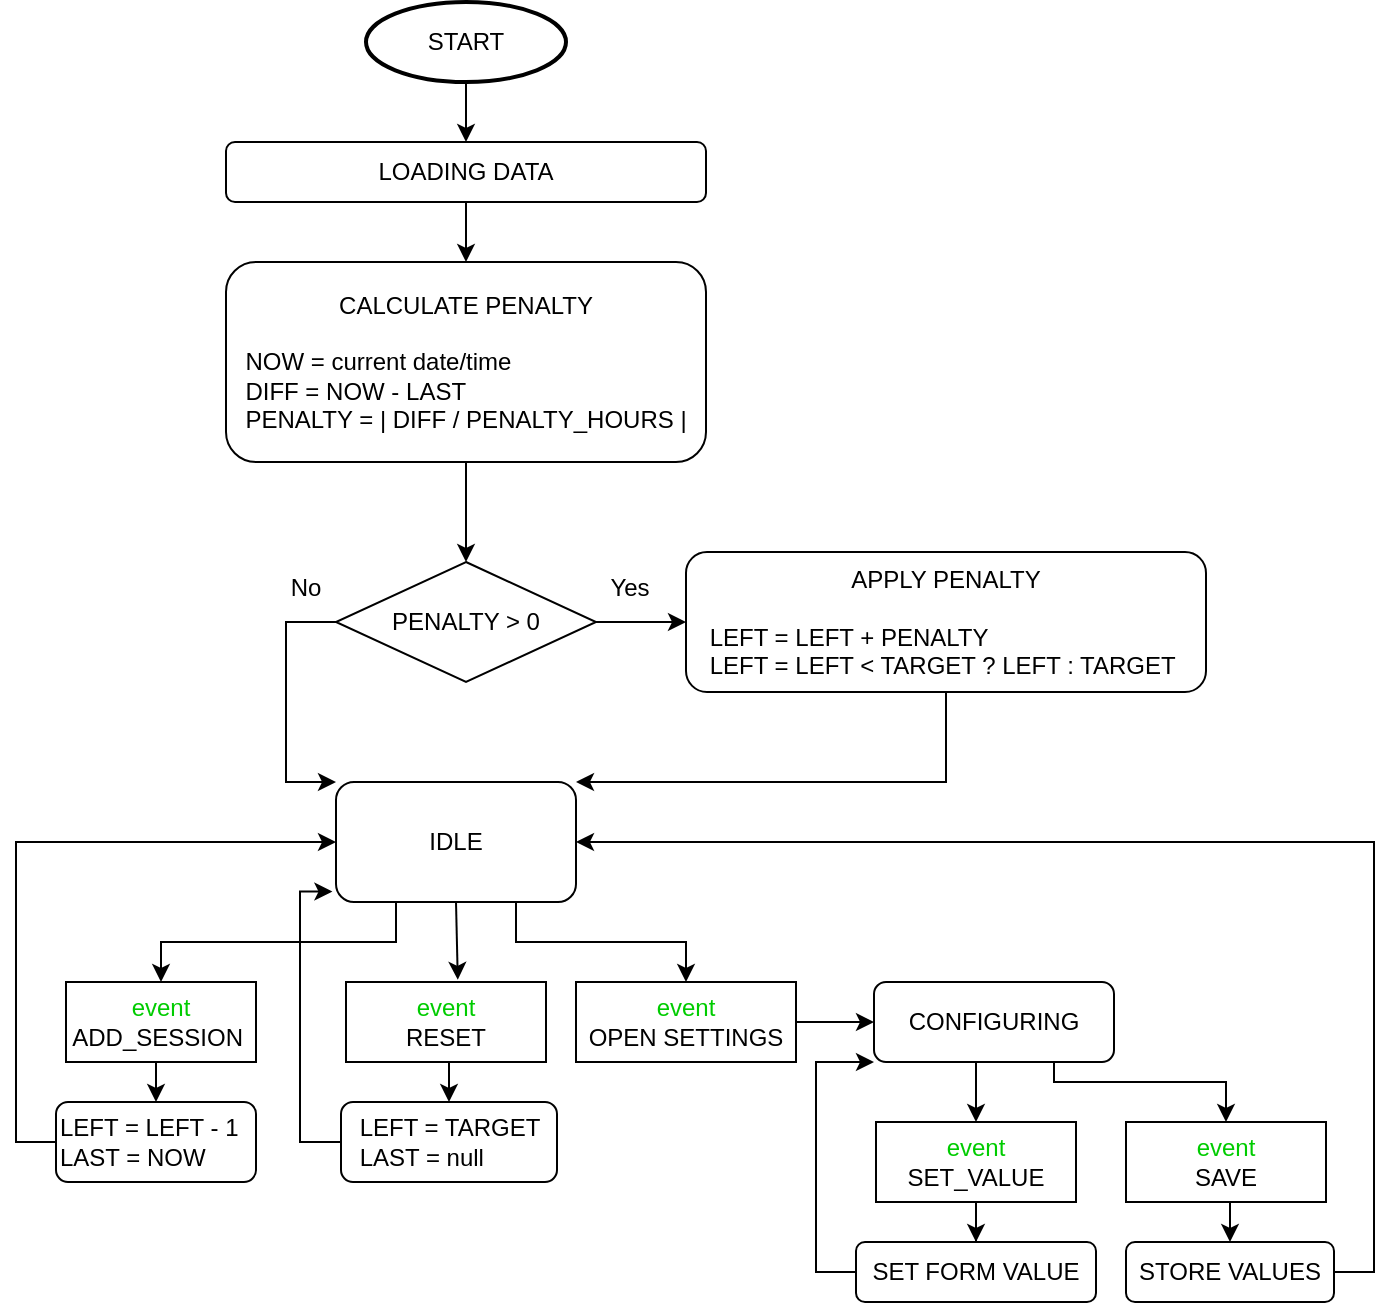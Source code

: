 <mxfile version="21.6.8" type="device">
  <diagram name="Page-1" id="mcRTRes-1u1mqIyFUNdD">
    <mxGraphModel dx="1077" dy="715" grid="1" gridSize="10" guides="1" tooltips="1" connect="1" arrows="1" fold="1" page="1" pageScale="1" pageWidth="850" pageHeight="1100" math="0" shadow="0">
      <root>
        <object label="" TEST="123" id="0">
          <mxCell />
        </object>
        <mxCell id="1" parent="0" />
        <mxCell id="CmaM7BrwZhrT8s6MbCeT-8" style="edgeStyle=orthogonalEdgeStyle;rounded=0;orthogonalLoop=1;jettySize=auto;html=1;exitX=0.5;exitY=1;exitDx=0;exitDy=0;entryX=0.5;entryY=0;entryDx=0;entryDy=0;fontSize=12;" edge="1" parent="1" source="CmaM7BrwZhrT8s6MbCeT-3" target="CmaM7BrwZhrT8s6MbCeT-7">
          <mxGeometry relative="1" as="geometry" />
        </mxCell>
        <mxCell id="CmaM7BrwZhrT8s6MbCeT-3" value="LOADING DATA" style="rounded=1;whiteSpace=wrap;html=1;fontSize=12;" vertex="1" parent="1">
          <mxGeometry x="146" y="80" width="240" height="30" as="geometry" />
        </mxCell>
        <mxCell id="CmaM7BrwZhrT8s6MbCeT-10" style="edgeStyle=orthogonalEdgeStyle;rounded=0;orthogonalLoop=1;jettySize=auto;html=1;exitX=0.5;exitY=1;exitDx=0;exitDy=0;fontSize=12;entryX=0.5;entryY=0;entryDx=0;entryDy=0;" edge="1" parent="1" source="CmaM7BrwZhrT8s6MbCeT-7" target="CmaM7BrwZhrT8s6MbCeT-12">
          <mxGeometry relative="1" as="geometry">
            <mxPoint x="266" y="270" as="targetPoint" />
          </mxGeometry>
        </mxCell>
        <mxCell id="CmaM7BrwZhrT8s6MbCeT-7" value="CALCULATE PENALTY&lt;br&gt;&lt;br&gt;&lt;div style=&quot;text-align: left;&quot;&gt;&lt;span style=&quot;background-color: initial;&quot;&gt;NOW = current date/time&lt;/span&gt;&lt;/div&gt;&lt;div style=&quot;text-align: left;&quot;&gt;&lt;span style=&quot;background-color: initial;&quot;&gt;DIFF = NOW - LAST&lt;/span&gt;&lt;/div&gt;&lt;div style=&quot;text-align: left;&quot;&gt;PENALTY = | DIFF / PENALTY_HOURS |&lt;span style=&quot;background-color: initial;&quot;&gt;&lt;br&gt;&lt;/span&gt;&lt;/div&gt;" style="rounded=1;whiteSpace=wrap;html=1;fontSize=12;" vertex="1" parent="1">
          <mxGeometry x="146" y="140" width="240" height="100" as="geometry" />
        </mxCell>
        <mxCell id="CmaM7BrwZhrT8s6MbCeT-30" style="edgeStyle=orthogonalEdgeStyle;rounded=0;orthogonalLoop=1;jettySize=auto;html=1;entryX=1;entryY=0;entryDx=0;entryDy=0;" edge="1" parent="1" source="CmaM7BrwZhrT8s6MbCeT-11" target="CmaM7BrwZhrT8s6MbCeT-29">
          <mxGeometry relative="1" as="geometry">
            <Array as="points">
              <mxPoint x="506" y="400" />
            </Array>
          </mxGeometry>
        </mxCell>
        <mxCell id="CmaM7BrwZhrT8s6MbCeT-11" value="APPLY PENALTY&lt;br&gt;&lt;br&gt;&lt;div style=&quot;text-align: left;&quot;&gt;&lt;span style=&quot;background-color: initial;&quot;&gt;LEFT = LEFT + PENALTY&lt;/span&gt;&lt;/div&gt;&lt;div style=&quot;text-align: left;&quot;&gt;&lt;span style=&quot;background-color: initial;&quot;&gt;LEFT = LEFT &amp;lt; TARGET ? LEFT : TARGET&amp;nbsp;&lt;/span&gt;&lt;/div&gt;" style="rounded=1;whiteSpace=wrap;html=1;fontSize=12;" vertex="1" parent="1">
          <mxGeometry x="376" y="285" width="260" height="70" as="geometry" />
        </mxCell>
        <mxCell id="CmaM7BrwZhrT8s6MbCeT-28" style="edgeStyle=orthogonalEdgeStyle;rounded=0;orthogonalLoop=1;jettySize=auto;html=1;exitX=1;exitY=0.5;exitDx=0;exitDy=0;entryX=0;entryY=0.5;entryDx=0;entryDy=0;" edge="1" parent="1" source="CmaM7BrwZhrT8s6MbCeT-12" target="CmaM7BrwZhrT8s6MbCeT-11">
          <mxGeometry relative="1" as="geometry" />
        </mxCell>
        <mxCell id="CmaM7BrwZhrT8s6MbCeT-33" style="edgeStyle=orthogonalEdgeStyle;rounded=0;orthogonalLoop=1;jettySize=auto;html=1;entryX=0;entryY=0;entryDx=0;entryDy=0;" edge="1" parent="1" target="CmaM7BrwZhrT8s6MbCeT-29">
          <mxGeometry relative="1" as="geometry">
            <mxPoint x="201.005" y="320.034" as="sourcePoint" />
            <mxPoint x="200.93" y="430" as="targetPoint" />
            <Array as="points">
              <mxPoint x="176" y="320" />
              <mxPoint x="176" y="400" />
            </Array>
          </mxGeometry>
        </mxCell>
        <mxCell id="CmaM7BrwZhrT8s6MbCeT-12" value="&lt;font style=&quot;font-size: 12px;&quot;&gt;PENALTY &amp;gt; 0&lt;/font&gt;" style="rhombus;whiteSpace=wrap;html=1;fontSize=12;" vertex="1" parent="1">
          <mxGeometry x="201" y="290" width="130" height="60" as="geometry" />
        </mxCell>
        <mxCell id="CmaM7BrwZhrT8s6MbCeT-16" value="No" style="text;html=1;strokeColor=none;fillColor=none;align=center;verticalAlign=middle;whiteSpace=wrap;rounded=0;" vertex="1" parent="1">
          <mxGeometry x="176" y="293" width="20" height="20" as="geometry" />
        </mxCell>
        <mxCell id="CmaM7BrwZhrT8s6MbCeT-17" value="Yes" style="text;html=1;strokeColor=none;fillColor=none;align=center;verticalAlign=middle;whiteSpace=wrap;rounded=0;" vertex="1" parent="1">
          <mxGeometry x="318" y="293" width="60" height="20" as="geometry" />
        </mxCell>
        <mxCell id="CmaM7BrwZhrT8s6MbCeT-23" style="edgeStyle=orthogonalEdgeStyle;rounded=0;orthogonalLoop=1;jettySize=auto;html=1;exitX=0.5;exitY=1;exitDx=0;exitDy=0;" edge="1" parent="1" source="CmaM7BrwZhrT8s6MbCeT-12" target="CmaM7BrwZhrT8s6MbCeT-12">
          <mxGeometry relative="1" as="geometry" />
        </mxCell>
        <mxCell id="CmaM7BrwZhrT8s6MbCeT-29" value="IDLE" style="rounded=1;whiteSpace=wrap;html=1;" vertex="1" parent="1">
          <mxGeometry x="201" y="400" width="120" height="60" as="geometry" />
        </mxCell>
        <mxCell id="CmaM7BrwZhrT8s6MbCeT-6" style="edgeStyle=orthogonalEdgeStyle;rounded=0;orthogonalLoop=1;jettySize=auto;html=1;exitX=0.5;exitY=1;exitDx=0;exitDy=0;exitPerimeter=0;entryX=0.5;entryY=0;entryDx=0;entryDy=0;fontSize=12;" edge="1" parent="1" source="CmaM7BrwZhrT8s6MbCeT-1" target="CmaM7BrwZhrT8s6MbCeT-3">
          <mxGeometry relative="1" as="geometry" />
        </mxCell>
        <mxCell id="CmaM7BrwZhrT8s6MbCeT-1" value="START" style="strokeWidth=2;html=1;shape=mxgraph.flowchart.start_1;whiteSpace=wrap;fontSize=12;" vertex="1" parent="1">
          <mxGeometry x="216" y="10" width="100" height="40" as="geometry" />
        </mxCell>
        <mxCell id="CmaM7BrwZhrT8s6MbCeT-38" style="edgeStyle=orthogonalEdgeStyle;rounded=0;orthogonalLoop=1;jettySize=auto;html=1;exitX=0.25;exitY=1;exitDx=0;exitDy=0;entryX=0.5;entryY=0;entryDx=0;entryDy=0;" edge="1" parent="1" source="CmaM7BrwZhrT8s6MbCeT-29" target="CmaM7BrwZhrT8s6MbCeT-32">
          <mxGeometry relative="1" as="geometry" />
        </mxCell>
        <mxCell id="CmaM7BrwZhrT8s6MbCeT-39" style="edgeStyle=orthogonalEdgeStyle;rounded=0;orthogonalLoop=1;jettySize=auto;html=1;exitX=0.5;exitY=1;exitDx=0;exitDy=0;entryX=0.559;entryY=-0.027;entryDx=0;entryDy=0;entryPerimeter=0;" edge="1" parent="1" source="CmaM7BrwZhrT8s6MbCeT-29" target="CmaM7BrwZhrT8s6MbCeT-35">
          <mxGeometry relative="1" as="geometry" />
        </mxCell>
        <mxCell id="CmaM7BrwZhrT8s6MbCeT-40" style="edgeStyle=orthogonalEdgeStyle;rounded=0;orthogonalLoop=1;jettySize=auto;html=1;exitX=0.75;exitY=1;exitDx=0;exitDy=0;" edge="1" parent="1" source="CmaM7BrwZhrT8s6MbCeT-29" target="CmaM7BrwZhrT8s6MbCeT-37">
          <mxGeometry relative="1" as="geometry" />
        </mxCell>
        <mxCell id="CmaM7BrwZhrT8s6MbCeT-50" style="edgeStyle=orthogonalEdgeStyle;rounded=0;orthogonalLoop=1;jettySize=auto;html=1;exitX=0.5;exitY=1;exitDx=0;exitDy=0;entryX=0.5;entryY=0;entryDx=0;entryDy=0;" edge="1" parent="1" source="CmaM7BrwZhrT8s6MbCeT-32" target="CmaM7BrwZhrT8s6MbCeT-49">
          <mxGeometry relative="1" as="geometry" />
        </mxCell>
        <mxCell id="CmaM7BrwZhrT8s6MbCeT-32" value="&lt;font color=&quot;#00cc00&quot;&gt;event&lt;/font&gt;&lt;br&gt;ADD_SESSION&amp;nbsp;" style="rounded=0;whiteSpace=wrap;html=1;" vertex="1" parent="1">
          <mxGeometry x="66" y="500" width="95" height="40" as="geometry" />
        </mxCell>
        <mxCell id="CmaM7BrwZhrT8s6MbCeT-47" style="edgeStyle=orthogonalEdgeStyle;rounded=0;orthogonalLoop=1;jettySize=auto;html=1;exitX=0.5;exitY=1;exitDx=0;exitDy=0;entryX=0.5;entryY=0;entryDx=0;entryDy=0;" edge="1" parent="1" source="CmaM7BrwZhrT8s6MbCeT-35" target="CmaM7BrwZhrT8s6MbCeT-46">
          <mxGeometry relative="1" as="geometry" />
        </mxCell>
        <mxCell id="CmaM7BrwZhrT8s6MbCeT-35" value="&lt;font color=&quot;#00cc00&quot;&gt;event&lt;/font&gt;&lt;br&gt;RESET" style="rounded=0;whiteSpace=wrap;html=1;" vertex="1" parent="1">
          <mxGeometry x="206" y="500" width="100" height="40" as="geometry" />
        </mxCell>
        <mxCell id="CmaM7BrwZhrT8s6MbCeT-56" style="edgeStyle=orthogonalEdgeStyle;rounded=0;orthogonalLoop=1;jettySize=auto;html=1;exitX=1;exitY=0.5;exitDx=0;exitDy=0;entryX=0;entryY=0.5;entryDx=0;entryDy=0;" edge="1" parent="1" source="CmaM7BrwZhrT8s6MbCeT-37" target="CmaM7BrwZhrT8s6MbCeT-53">
          <mxGeometry relative="1" as="geometry" />
        </mxCell>
        <mxCell id="CmaM7BrwZhrT8s6MbCeT-37" value="&lt;font color=&quot;#00cc00&quot;&gt;event&lt;br&gt;&lt;/font&gt;OPEN SETTINGS" style="rounded=0;whiteSpace=wrap;html=1;" vertex="1" parent="1">
          <mxGeometry x="321" y="500" width="110" height="40" as="geometry" />
        </mxCell>
        <mxCell id="CmaM7BrwZhrT8s6MbCeT-48" style="edgeStyle=orthogonalEdgeStyle;rounded=0;orthogonalLoop=1;jettySize=auto;html=1;exitX=0;exitY=0.5;exitDx=0;exitDy=0;entryX=-0.015;entryY=0.913;entryDx=0;entryDy=0;entryPerimeter=0;" edge="1" parent="1" source="CmaM7BrwZhrT8s6MbCeT-46" target="CmaM7BrwZhrT8s6MbCeT-29">
          <mxGeometry relative="1" as="geometry">
            <Array as="points">
              <mxPoint x="183" y="580" />
              <mxPoint x="183" y="455" />
            </Array>
          </mxGeometry>
        </mxCell>
        <mxCell id="CmaM7BrwZhrT8s6MbCeT-46" value="&lt;div style=&quot;text-align: left;&quot;&gt;&lt;span style=&quot;background-color: initial;&quot;&gt;LEFT = TARGET&lt;/span&gt;&lt;/div&gt;&lt;div style=&quot;text-align: left;&quot;&gt;&lt;span style=&quot;background-color: initial;&quot;&gt;LAST = null&lt;/span&gt;&lt;/div&gt;" style="rounded=1;whiteSpace=wrap;html=1;" vertex="1" parent="1">
          <mxGeometry x="203.5" y="560" width="108" height="40" as="geometry" />
        </mxCell>
        <mxCell id="CmaM7BrwZhrT8s6MbCeT-52" style="edgeStyle=orthogonalEdgeStyle;rounded=0;orthogonalLoop=1;jettySize=auto;html=1;exitX=0;exitY=0.5;exitDx=0;exitDy=0;entryX=0;entryY=0.5;entryDx=0;entryDy=0;" edge="1" parent="1" source="CmaM7BrwZhrT8s6MbCeT-49" target="CmaM7BrwZhrT8s6MbCeT-29">
          <mxGeometry relative="1" as="geometry" />
        </mxCell>
        <mxCell id="CmaM7BrwZhrT8s6MbCeT-49" value="LEFT = LEFT - 1&lt;br&gt;&lt;div style=&quot;&quot;&gt;&lt;span style=&quot;background-color: initial;&quot;&gt;LAST = NOW&lt;/span&gt;&lt;/div&gt;" style="rounded=1;whiteSpace=wrap;html=1;align=left;" vertex="1" parent="1">
          <mxGeometry x="61" y="560" width="100" height="40" as="geometry" />
        </mxCell>
        <mxCell id="CmaM7BrwZhrT8s6MbCeT-63" style="edgeStyle=orthogonalEdgeStyle;rounded=0;orthogonalLoop=1;jettySize=auto;html=1;exitX=0.25;exitY=1;exitDx=0;exitDy=0;entryX=0.5;entryY=0;entryDx=0;entryDy=0;" edge="1" parent="1" source="CmaM7BrwZhrT8s6MbCeT-53" target="CmaM7BrwZhrT8s6MbCeT-57">
          <mxGeometry relative="1" as="geometry" />
        </mxCell>
        <mxCell id="CmaM7BrwZhrT8s6MbCeT-64" style="edgeStyle=orthogonalEdgeStyle;rounded=0;orthogonalLoop=1;jettySize=auto;html=1;exitX=0.75;exitY=1;exitDx=0;exitDy=0;entryX=0.5;entryY=0;entryDx=0;entryDy=0;" edge="1" parent="1" source="CmaM7BrwZhrT8s6MbCeT-53" target="CmaM7BrwZhrT8s6MbCeT-58">
          <mxGeometry relative="1" as="geometry">
            <Array as="points">
              <mxPoint x="560" y="550" />
              <mxPoint x="646" y="550" />
            </Array>
          </mxGeometry>
        </mxCell>
        <mxCell id="CmaM7BrwZhrT8s6MbCeT-53" value="CONFIGURING" style="rounded=1;whiteSpace=wrap;html=1;" vertex="1" parent="1">
          <mxGeometry x="470" y="500" width="120" height="40" as="geometry" />
        </mxCell>
        <mxCell id="CmaM7BrwZhrT8s6MbCeT-54" style="edgeStyle=orthogonalEdgeStyle;rounded=0;orthogonalLoop=1;jettySize=auto;html=1;exitX=0.5;exitY=1;exitDx=0;exitDy=0;" edge="1" parent="1" source="CmaM7BrwZhrT8s6MbCeT-53" target="CmaM7BrwZhrT8s6MbCeT-53">
          <mxGeometry relative="1" as="geometry" />
        </mxCell>
        <mxCell id="CmaM7BrwZhrT8s6MbCeT-61" value="" style="edgeStyle=orthogonalEdgeStyle;rounded=0;orthogonalLoop=1;jettySize=auto;html=1;" edge="1" parent="1" source="CmaM7BrwZhrT8s6MbCeT-57" target="CmaM7BrwZhrT8s6MbCeT-59">
          <mxGeometry relative="1" as="geometry" />
        </mxCell>
        <mxCell id="CmaM7BrwZhrT8s6MbCeT-57" value="&lt;font color=&quot;#00cc00&quot;&gt;event&lt;/font&gt;&lt;br&gt;SET_VALUE" style="rounded=0;whiteSpace=wrap;html=1;" vertex="1" parent="1">
          <mxGeometry x="471" y="570" width="100" height="40" as="geometry" />
        </mxCell>
        <mxCell id="CmaM7BrwZhrT8s6MbCeT-68" style="edgeStyle=orthogonalEdgeStyle;rounded=0;orthogonalLoop=1;jettySize=auto;html=1;exitX=0.5;exitY=1;exitDx=0;exitDy=0;entryX=0.5;entryY=0;entryDx=0;entryDy=0;" edge="1" parent="1" source="CmaM7BrwZhrT8s6MbCeT-58" target="CmaM7BrwZhrT8s6MbCeT-60">
          <mxGeometry relative="1" as="geometry" />
        </mxCell>
        <mxCell id="CmaM7BrwZhrT8s6MbCeT-58" value="&lt;font color=&quot;#00cc00&quot;&gt;event&lt;/font&gt;&lt;br&gt;SAVE" style="rounded=0;whiteSpace=wrap;html=1;" vertex="1" parent="1">
          <mxGeometry x="596" y="570" width="100" height="40" as="geometry" />
        </mxCell>
        <mxCell id="CmaM7BrwZhrT8s6MbCeT-62" style="edgeStyle=orthogonalEdgeStyle;rounded=0;orthogonalLoop=1;jettySize=auto;html=1;exitX=0;exitY=0.5;exitDx=0;exitDy=0;entryX=0;entryY=1;entryDx=0;entryDy=0;" edge="1" parent="1" source="CmaM7BrwZhrT8s6MbCeT-59" target="CmaM7BrwZhrT8s6MbCeT-53">
          <mxGeometry relative="1" as="geometry">
            <Array as="points">
              <mxPoint x="441" y="645" />
              <mxPoint x="441" y="540" />
            </Array>
          </mxGeometry>
        </mxCell>
        <mxCell id="CmaM7BrwZhrT8s6MbCeT-59" value="SET FORM VALUE" style="rounded=1;whiteSpace=wrap;html=1;" vertex="1" parent="1">
          <mxGeometry x="461" y="630" width="120" height="30" as="geometry" />
        </mxCell>
        <mxCell id="CmaM7BrwZhrT8s6MbCeT-69" style="edgeStyle=orthogonalEdgeStyle;rounded=0;orthogonalLoop=1;jettySize=auto;html=1;exitX=1;exitY=0.5;exitDx=0;exitDy=0;entryX=1;entryY=0.5;entryDx=0;entryDy=0;" edge="1" parent="1" source="CmaM7BrwZhrT8s6MbCeT-60" target="CmaM7BrwZhrT8s6MbCeT-29">
          <mxGeometry relative="1" as="geometry" />
        </mxCell>
        <mxCell id="CmaM7BrwZhrT8s6MbCeT-60" value="STORE VALUES" style="rounded=1;whiteSpace=wrap;html=1;" vertex="1" parent="1">
          <mxGeometry x="596" y="630" width="104" height="30" as="geometry" />
        </mxCell>
      </root>
    </mxGraphModel>
  </diagram>
</mxfile>
